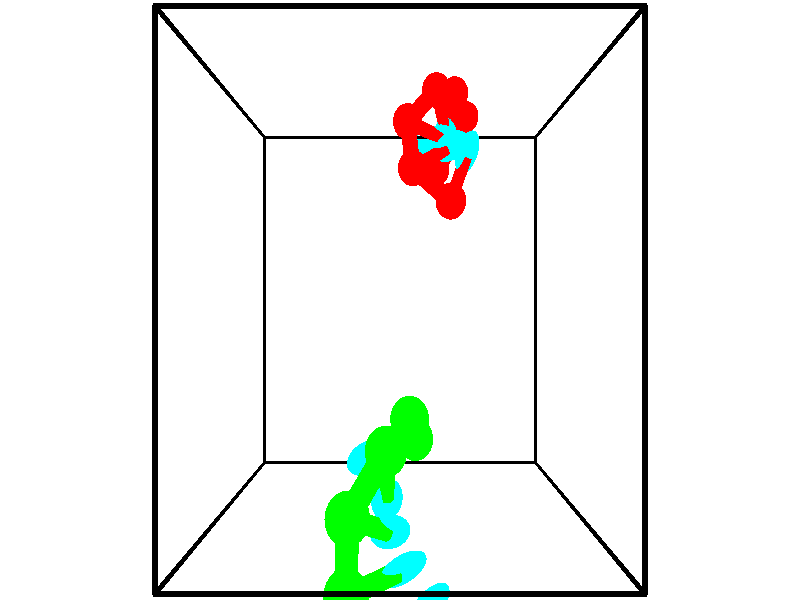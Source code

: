 // switches for output
#declare DRAW_BASES = 1; // possible values are 0, 1; only relevant for DNA ribbons
#declare DRAW_BASES_TYPE = 3; // possible values are 1, 2, 3; only relevant for DNA ribbons
#declare DRAW_FOG = 0; // set to 1 to enable fog

#include "colors.inc"

#include "transforms.inc"
background { rgb <1, 1, 1>}

#default {
   normal{
       ripples 0.25
       frequency 0.20
       turbulence 0.2
       lambda 5
   }
	finish {
		phong 0.1
		phong_size 40.
	}
}

// original window dimensions: 1024x640


// camera settings

camera {
	sky <-0, 1, 0>
	up <-0, 1, 0>
	right 1.6 * <1, 0, 0>
	location <2.5, 2.5, 11.1562>
	look_at <2.5, 2.5, 2.5>
	direction <0, 0, -8.6562>
	angle 67.0682
}


# declare cpy_camera_pos = <2.5, 2.5, 11.1562>;
# if (DRAW_FOG = 1)
fog {
	fog_type 2
	up vnormalize(cpy_camera_pos)
	color rgbt<1,1,1,0.3>
	distance 1e-5
	fog_alt 3e-3
	fog_offset 4
}
# end


// LIGHTS

# declare lum = 6;
global_settings {
	ambient_light rgb lum * <0.05, 0.05, 0.05>
	max_trace_level 15
}# declare cpy_direct_light_amount = 0.25;
light_source
{	1000 * <-1, -1, 1>,
	rgb lum * cpy_direct_light_amount
	parallel
}

light_source
{	1000 * <1, 1, -1>,
	rgb lum * cpy_direct_light_amount
	parallel
}

// strand 0

// nucleotide -1

// particle -1
sphere {
	<3.332373, 3.848861, 1.274021> 0.250000
	pigment { color rgbt <1,0,0,0> }
	no_shadow
}
cylinder {
	<3.474417, 4.207066, 1.381321>,  <3.559644, 4.421988, 1.445701>, 0.100000
	pigment { color rgbt <1,0,0,0> }
	no_shadow
}
cylinder {
	<3.474417, 4.207066, 1.381321>,  <3.332373, 3.848861, 1.274021>, 0.100000
	pigment { color rgbt <1,0,0,0> }
	no_shadow
}

// particle -1
sphere {
	<3.474417, 4.207066, 1.381321> 0.100000
	pigment { color rgbt <1,0,0,0> }
	no_shadow
}
sphere {
	0, 1
	scale<0.080000,0.200000,0.300000>
	matrix <-0.467474, 0.418607, -0.778612,
		-0.809547, 0.151092, 0.567279,
		0.355109, 0.895510, 0.268250,
		3.580950, 4.475718, 1.461796>
	pigment { color rgbt <0,1,1,0> }
	no_shadow
}
cylinder {
	<2.714675, 4.339000, 1.057319>,  <3.332373, 3.848861, 1.274021>, 0.130000
	pigment { color rgbt <1,0,0,0> }
	no_shadow
}

// nucleotide -1

// particle -1
sphere {
	<2.714675, 4.339000, 1.057319> 0.250000
	pigment { color rgbt <1,0,0,0> }
	no_shadow
}
cylinder {
	<3.076611, 4.504223, 1.098598>,  <3.293772, 4.603356, 1.123366>, 0.100000
	pigment { color rgbt <1,0,0,0> }
	no_shadow
}
cylinder {
	<3.076611, 4.504223, 1.098598>,  <2.714675, 4.339000, 1.057319>, 0.100000
	pigment { color rgbt <1,0,0,0> }
	no_shadow
}

// particle -1
sphere {
	<3.076611, 4.504223, 1.098598> 0.100000
	pigment { color rgbt <1,0,0,0> }
	no_shadow
}
sphere {
	0, 1
	scale<0.080000,0.200000,0.300000>
	matrix <-0.112318, 0.465390, -0.877950,
		-0.410671, 0.782813, 0.467497,
		0.904839, 0.413057, 0.103198,
		3.348062, 4.628140, 1.129558>
	pigment { color rgbt <0,1,1,0> }
	no_shadow
}
cylinder {
	<2.630672, 5.024307, 0.916984>,  <2.714675, 4.339000, 1.057319>, 0.130000
	pigment { color rgbt <1,0,0,0> }
	no_shadow
}

// nucleotide -1

// particle -1
sphere {
	<2.630672, 5.024307, 0.916984> 0.250000
	pigment { color rgbt <1,0,0,0> }
	no_shadow
}
cylinder {
	<3.000664, 4.890327, 0.845184>,  <3.222660, 4.809940, 0.802104>, 0.100000
	pigment { color rgbt <1,0,0,0> }
	no_shadow
}
cylinder {
	<3.000664, 4.890327, 0.845184>,  <2.630672, 5.024307, 0.916984>, 0.100000
	pigment { color rgbt <1,0,0,0> }
	no_shadow
}

// particle -1
sphere {
	<3.000664, 4.890327, 0.845184> 0.100000
	pigment { color rgbt <1,0,0,0> }
	no_shadow
}
sphere {
	0, 1
	scale<0.080000,0.200000,0.300000>
	matrix <-0.076703, 0.298068, -0.951458,
		0.372193, 0.893848, 0.250015,
		0.924981, -0.334949, -0.179500,
		3.278158, 4.789843, 0.791334>
	pigment { color rgbt <0,1,1,0> }
	no_shadow
}
cylinder {
	<3.133589, 5.551322, 0.623751>,  <2.630672, 5.024307, 0.916984>, 0.130000
	pigment { color rgbt <1,0,0,0> }
	no_shadow
}

// nucleotide -1

// particle -1
sphere {
	<3.133589, 5.551322, 0.623751> 0.250000
	pigment { color rgbt <1,0,0,0> }
	no_shadow
}
cylinder {
	<3.246304, 5.198669, 0.472321>,  <3.313932, 4.987078, 0.381462>, 0.100000
	pigment { color rgbt <1,0,0,0> }
	no_shadow
}
cylinder {
	<3.246304, 5.198669, 0.472321>,  <3.133589, 5.551322, 0.623751>, 0.100000
	pigment { color rgbt <1,0,0,0> }
	no_shadow
}

// particle -1
sphere {
	<3.246304, 5.198669, 0.472321> 0.100000
	pigment { color rgbt <1,0,0,0> }
	no_shadow
}
sphere {
	0, 1
	scale<0.080000,0.200000,0.300000>
	matrix <-0.145611, 0.350700, -0.925099,
		0.948364, 0.315806, -0.029553,
		0.281787, -0.881633, -0.378576,
		3.330840, 4.934179, 0.358748>
	pigment { color rgbt <0,1,1,0> }
	no_shadow
}
cylinder {
	<3.509541, 5.688685, -0.010750>,  <3.133589, 5.551322, 0.623751>, 0.130000
	pigment { color rgbt <1,0,0,0> }
	no_shadow
}

// nucleotide -1

// particle -1
sphere {
	<3.509541, 5.688685, -0.010750> 0.250000
	pigment { color rgbt <1,0,0,0> }
	no_shadow
}
cylinder {
	<3.413378, 5.306278, -0.077965>,  <3.355680, 5.076834, -0.118294>, 0.100000
	pigment { color rgbt <1,0,0,0> }
	no_shadow
}
cylinder {
	<3.413378, 5.306278, -0.077965>,  <3.509541, 5.688685, -0.010750>, 0.100000
	pigment { color rgbt <1,0,0,0> }
	no_shadow
}

// particle -1
sphere {
	<3.413378, 5.306278, -0.077965> 0.100000
	pigment { color rgbt <1,0,0,0> }
	no_shadow
}
sphere {
	0, 1
	scale<0.080000,0.200000,0.300000>
	matrix <-0.356746, 0.248020, -0.900677,
		0.902738, -0.156583, -0.400681,
		-0.240408, -0.956017, -0.168037,
		3.341256, 5.019473, -0.128376>
	pigment { color rgbt <0,1,1,0> }
	no_shadow
}
cylinder {
	<3.778577, 5.475871, -0.617666>,  <3.509541, 5.688685, -0.010750>, 0.130000
	pigment { color rgbt <1,0,0,0> }
	no_shadow
}

// nucleotide -1

// particle -1
sphere {
	<3.778577, 5.475871, -0.617666> 0.250000
	pigment { color rgbt <1,0,0,0> }
	no_shadow
}
cylinder {
	<3.474472, 5.218597, -0.581184>,  <3.292009, 5.064233, -0.559296>, 0.100000
	pigment { color rgbt <1,0,0,0> }
	no_shadow
}
cylinder {
	<3.474472, 5.218597, -0.581184>,  <3.778577, 5.475871, -0.617666>, 0.100000
	pigment { color rgbt <1,0,0,0> }
	no_shadow
}

// particle -1
sphere {
	<3.474472, 5.218597, -0.581184> 0.100000
	pigment { color rgbt <1,0,0,0> }
	no_shadow
}
sphere {
	0, 1
	scale<0.080000,0.200000,0.300000>
	matrix <-0.295145, 0.216926, -0.930501,
		0.578699, -0.734342, -0.354753,
		-0.760261, -0.643183, 0.091203,
		3.246393, 5.025642, -0.553823>
	pigment { color rgbt <0,1,1,0> }
	no_shadow
}
cylinder {
	<3.681997, 5.253407, -1.246733>,  <3.778577, 5.475871, -0.617666>, 0.130000
	pigment { color rgbt <1,0,0,0> }
	no_shadow
}

// nucleotide -1

// particle -1
sphere {
	<3.681997, 5.253407, -1.246733> 0.250000
	pigment { color rgbt <1,0,0,0> }
	no_shadow
}
cylinder {
	<3.334364, 5.145817, -1.080673>,  <3.125784, 5.081263, -0.981037>, 0.100000
	pigment { color rgbt <1,0,0,0> }
	no_shadow
}
cylinder {
	<3.334364, 5.145817, -1.080673>,  <3.681997, 5.253407, -1.246733>, 0.100000
	pigment { color rgbt <1,0,0,0> }
	no_shadow
}

// particle -1
sphere {
	<3.334364, 5.145817, -1.080673> 0.100000
	pigment { color rgbt <1,0,0,0> }
	no_shadow
}
sphere {
	0, 1
	scale<0.080000,0.200000,0.300000>
	matrix <-0.491777, 0.379184, -0.783821,
		0.053410, -0.885366, -0.461817,
		-0.869081, -0.268974, 0.415150,
		3.073639, 5.065124, -0.956128>
	pigment { color rgbt <0,1,1,0> }
	no_shadow
}
cylinder {
	<3.299761, 4.805711, -1.777692>,  <3.681997, 5.253407, -1.246733>, 0.130000
	pigment { color rgbt <1,0,0,0> }
	no_shadow
}

// nucleotide -1

// particle -1
sphere {
	<3.299761, 4.805711, -1.777692> 0.250000
	pigment { color rgbt <1,0,0,0> }
	no_shadow
}
cylinder {
	<3.046950, 4.979588, -1.521072>,  <2.895263, 5.083913, -1.367101>, 0.100000
	pigment { color rgbt <1,0,0,0> }
	no_shadow
}
cylinder {
	<3.046950, 4.979588, -1.521072>,  <3.299761, 4.805711, -1.777692>, 0.100000
	pigment { color rgbt <1,0,0,0> }
	no_shadow
}

// particle -1
sphere {
	<3.046950, 4.979588, -1.521072> 0.100000
	pigment { color rgbt <1,0,0,0> }
	no_shadow
}
sphere {
	0, 1
	scale<0.080000,0.200000,0.300000>
	matrix <-0.494569, 0.411092, -0.765771,
		-0.596609, -0.801279, -0.044837,
		-0.632028, 0.434690, 0.641548,
		2.857341, 5.109995, -1.328608>
	pigment { color rgbt <0,1,1,0> }
	no_shadow
}
// strand 1

// nucleotide -1

// particle -1
sphere {
	<2.710759, 0.886326, 2.747890> 0.250000
	pigment { color rgbt <0,1,0,0> }
	no_shadow
}
cylinder {
	<2.342882, 0.788452, 2.870720>,  <2.122156, 0.729728, 2.944418>, 0.100000
	pigment { color rgbt <0,1,0,0> }
	no_shadow
}
cylinder {
	<2.342882, 0.788452, 2.870720>,  <2.710759, 0.886326, 2.747890>, 0.100000
	pigment { color rgbt <0,1,0,0> }
	no_shadow
}

// particle -1
sphere {
	<2.342882, 0.788452, 2.870720> 0.100000
	pigment { color rgbt <0,1,0,0> }
	no_shadow
}
sphere {
	0, 1
	scale<0.080000,0.200000,0.300000>
	matrix <0.353946, -0.178103, 0.918151,
		-0.169967, 0.953105, 0.250405,
		-0.919692, -0.244685, 0.307076,
		2.066974, 0.715047, 2.962843>
	pigment { color rgbt <0,1,1,0> }
	no_shadow
}
cylinder {
	<2.623954, 1.218345, 3.368675>,  <2.710759, 0.886326, 2.747890>, 0.130000
	pigment { color rgbt <0,1,0,0> }
	no_shadow
}

// nucleotide -1

// particle -1
sphere {
	<2.623954, 1.218345, 3.368675> 0.250000
	pigment { color rgbt <0,1,0,0> }
	no_shadow
}
cylinder {
	<2.397993, 0.888397, 3.359932>,  <2.262417, 0.690429, 3.354686>, 0.100000
	pigment { color rgbt <0,1,0,0> }
	no_shadow
}
cylinder {
	<2.397993, 0.888397, 3.359932>,  <2.623954, 1.218345, 3.368675>, 0.100000
	pigment { color rgbt <0,1,0,0> }
	no_shadow
}

// particle -1
sphere {
	<2.397993, 0.888397, 3.359932> 0.100000
	pigment { color rgbt <0,1,0,0> }
	no_shadow
}
sphere {
	0, 1
	scale<0.080000,0.200000,0.300000>
	matrix <0.393752, -0.292746, 0.871354,
		-0.725152, 0.483623, 0.490167,
		-0.564901, -0.824869, -0.021858,
		2.228523, 0.640936, 3.353374>
	pigment { color rgbt <0,1,1,0> }
	no_shadow
}
cylinder {
	<2.335175, 1.012097, 4.040218>,  <2.623954, 1.218345, 3.368675>, 0.130000
	pigment { color rgbt <0,1,0,0> }
	no_shadow
}

// nucleotide -1

// particle -1
sphere {
	<2.335175, 1.012097, 4.040218> 0.250000
	pigment { color rgbt <0,1,0,0> }
	no_shadow
}
cylinder {
	<2.336962, 0.679482, 3.818039>,  <2.338034, 0.479912, 3.684731>, 0.100000
	pigment { color rgbt <0,1,0,0> }
	no_shadow
}
cylinder {
	<2.336962, 0.679482, 3.818039>,  <2.335175, 1.012097, 4.040218>, 0.100000
	pigment { color rgbt <0,1,0,0> }
	no_shadow
}

// particle -1
sphere {
	<2.336962, 0.679482, 3.818039> 0.100000
	pigment { color rgbt <0,1,0,0> }
	no_shadow
}
sphere {
	0, 1
	scale<0.080000,0.200000,0.300000>
	matrix <0.236252, -0.538853, 0.808593,
		-0.971682, -0.134837, 0.194045,
		0.004466, -0.831539, -0.555449,
		2.338302, 0.430020, 3.651404>
	pigment { color rgbt <0,1,1,0> }
	no_shadow
}
cylinder {
	<1.917156, 0.485179, 4.482904>,  <2.335175, 1.012097, 4.040218>, 0.130000
	pigment { color rgbt <0,1,0,0> }
	no_shadow
}

// nucleotide -1

// particle -1
sphere {
	<1.917156, 0.485179, 4.482904> 0.250000
	pigment { color rgbt <0,1,0,0> }
	no_shadow
}
cylinder {
	<2.185959, 0.332703, 4.228943>,  <2.347240, 0.241217, 4.076566>, 0.100000
	pigment { color rgbt <0,1,0,0> }
	no_shadow
}
cylinder {
	<2.185959, 0.332703, 4.228943>,  <1.917156, 0.485179, 4.482904>, 0.100000
	pigment { color rgbt <0,1,0,0> }
	no_shadow
}

// particle -1
sphere {
	<2.185959, 0.332703, 4.228943> 0.100000
	pigment { color rgbt <0,1,0,0> }
	no_shadow
}
sphere {
	0, 1
	scale<0.080000,0.200000,0.300000>
	matrix <0.446023, -0.476060, 0.757912,
		-0.591162, -0.792502, -0.149895,
		0.672006, -0.381192, -0.634902,
		2.387561, 0.218345, 4.038472>
	pigment { color rgbt <0,1,1,0> }
	no_shadow
}
cylinder {
	<1.907143, -0.213996, 4.538516>,  <1.917156, 0.485179, 4.482904>, 0.130000
	pigment { color rgbt <0,1,0,0> }
	no_shadow
}

// nucleotide -1

// particle -1
sphere {
	<1.907143, -0.213996, 4.538516> 0.250000
	pigment { color rgbt <0,1,0,0> }
	no_shadow
}
cylinder {
	<2.266375, -0.126728, 4.385750>,  <2.481913, -0.074367, 4.294090>, 0.100000
	pigment { color rgbt <0,1,0,0> }
	no_shadow
}
cylinder {
	<2.266375, -0.126728, 4.385750>,  <1.907143, -0.213996, 4.538516>, 0.100000
	pigment { color rgbt <0,1,0,0> }
	no_shadow
}

// particle -1
sphere {
	<2.266375, -0.126728, 4.385750> 0.100000
	pigment { color rgbt <0,1,0,0> }
	no_shadow
}
sphere {
	0, 1
	scale<0.080000,0.200000,0.300000>
	matrix <0.439435, -0.482173, 0.757896,
		-0.018799, -0.848476, -0.528900,
		0.898077, 0.218170, -0.381914,
		2.535798, -0.061277, 4.271175>
	pigment { color rgbt <0,1,1,0> }
	no_shadow
}
cylinder {
	<2.336484, -0.834518, 4.460687>,  <1.907143, -0.213996, 4.538516>, 0.130000
	pigment { color rgbt <0,1,0,0> }
	no_shadow
}

// nucleotide -1

// particle -1
sphere {
	<2.336484, -0.834518, 4.460687> 0.250000
	pigment { color rgbt <0,1,0,0> }
	no_shadow
}
cylinder {
	<2.606380, -0.540710, 4.489548>,  <2.768318, -0.364426, 4.506865>, 0.100000
	pigment { color rgbt <0,1,0,0> }
	no_shadow
}
cylinder {
	<2.606380, -0.540710, 4.489548>,  <2.336484, -0.834518, 4.460687>, 0.100000
	pigment { color rgbt <0,1,0,0> }
	no_shadow
}

// particle -1
sphere {
	<2.606380, -0.540710, 4.489548> 0.100000
	pigment { color rgbt <0,1,0,0> }
	no_shadow
}
sphere {
	0, 1
	scale<0.080000,0.200000,0.300000>
	matrix <0.404295, -0.449632, 0.796477,
		0.617470, -0.508245, -0.600348,
		0.674742, 0.734519, 0.072153,
		2.808803, -0.320355, 4.511194>
	pigment { color rgbt <0,1,1,0> }
	no_shadow
}
cylinder {
	<2.938366, -1.184561, 4.582056>,  <2.336484, -0.834518, 4.460687>, 0.130000
	pigment { color rgbt <0,1,0,0> }
	no_shadow
}

// nucleotide -1

// particle -1
sphere {
	<2.938366, -1.184561, 4.582056> 0.250000
	pigment { color rgbt <0,1,0,0> }
	no_shadow
}
cylinder {
	<3.030703, -0.812263, 4.695496>,  <3.086104, -0.588885, 4.763560>, 0.100000
	pigment { color rgbt <0,1,0,0> }
	no_shadow
}
cylinder {
	<3.030703, -0.812263, 4.695496>,  <2.938366, -1.184561, 4.582056>, 0.100000
	pigment { color rgbt <0,1,0,0> }
	no_shadow
}

// particle -1
sphere {
	<3.030703, -0.812263, 4.695496> 0.100000
	pigment { color rgbt <0,1,0,0> }
	no_shadow
}
sphere {
	0, 1
	scale<0.080000,0.200000,0.300000>
	matrix <0.390888, -0.355628, 0.848962,
		0.891022, -0.085119, -0.445909,
		0.230840, 0.930744, 0.283600,
		3.099955, -0.533040, 4.780576>
	pigment { color rgbt <0,1,1,0> }
	no_shadow
}
cylinder {
	<3.559997, -1.287973, 4.910486>,  <2.938366, -1.184561, 4.582056>, 0.130000
	pigment { color rgbt <0,1,0,0> }
	no_shadow
}

// nucleotide -1

// particle -1
sphere {
	<3.559997, -1.287973, 4.910486> 0.250000
	pigment { color rgbt <0,1,0,0> }
	no_shadow
}
cylinder {
	<3.471657, -0.924526, 5.052269>,  <3.418653, -0.706458, 5.137339>, 0.100000
	pigment { color rgbt <0,1,0,0> }
	no_shadow
}
cylinder {
	<3.471657, -0.924526, 5.052269>,  <3.559997, -1.287973, 4.910486>, 0.100000
	pigment { color rgbt <0,1,0,0> }
	no_shadow
}

// particle -1
sphere {
	<3.471657, -0.924526, 5.052269> 0.100000
	pigment { color rgbt <0,1,0,0> }
	no_shadow
}
sphere {
	0, 1
	scale<0.080000,0.200000,0.300000>
	matrix <0.517520, -0.198873, 0.832239,
		0.826678, 0.367241, -0.426306,
		-0.220852, 0.908616, 0.354459,
		3.405401, -0.651941, 5.158607>
	pigment { color rgbt <0,1,1,0> }
	no_shadow
}
// box output
cylinder {
	<0.000000, 0.000000, 0.000000>,  <5.000000, 0.000000, 0.000000>, 0.025000
	pigment { color rgbt <0,0,0,0> }
	no_shadow
}
cylinder {
	<0.000000, 0.000000, 0.000000>,  <0.000000, 5.000000, 0.000000>, 0.025000
	pigment { color rgbt <0,0,0,0> }
	no_shadow
}
cylinder {
	<0.000000, 0.000000, 0.000000>,  <0.000000, 0.000000, 5.000000>, 0.025000
	pigment { color rgbt <0,0,0,0> }
	no_shadow
}
cylinder {
	<5.000000, 5.000000, 5.000000>,  <0.000000, 5.000000, 5.000000>, 0.025000
	pigment { color rgbt <0,0,0,0> }
	no_shadow
}
cylinder {
	<5.000000, 5.000000, 5.000000>,  <5.000000, 0.000000, 5.000000>, 0.025000
	pigment { color rgbt <0,0,0,0> }
	no_shadow
}
cylinder {
	<5.000000, 5.000000, 5.000000>,  <5.000000, 5.000000, 0.000000>, 0.025000
	pigment { color rgbt <0,0,0,0> }
	no_shadow
}
cylinder {
	<0.000000, 0.000000, 5.000000>,  <0.000000, 5.000000, 5.000000>, 0.025000
	pigment { color rgbt <0,0,0,0> }
	no_shadow
}
cylinder {
	<0.000000, 0.000000, 5.000000>,  <5.000000, 0.000000, 5.000000>, 0.025000
	pigment { color rgbt <0,0,0,0> }
	no_shadow
}
cylinder {
	<5.000000, 5.000000, 0.000000>,  <0.000000, 5.000000, 0.000000>, 0.025000
	pigment { color rgbt <0,0,0,0> }
	no_shadow
}
cylinder {
	<5.000000, 5.000000, 0.000000>,  <5.000000, 0.000000, 0.000000>, 0.025000
	pigment { color rgbt <0,0,0,0> }
	no_shadow
}
cylinder {
	<5.000000, 0.000000, 5.000000>,  <5.000000, 0.000000, 0.000000>, 0.025000
	pigment { color rgbt <0,0,0,0> }
	no_shadow
}
cylinder {
	<0.000000, 5.000000, 0.000000>,  <0.000000, 5.000000, 5.000000>, 0.025000
	pigment { color rgbt <0,0,0,0> }
	no_shadow
}
// end of box output
